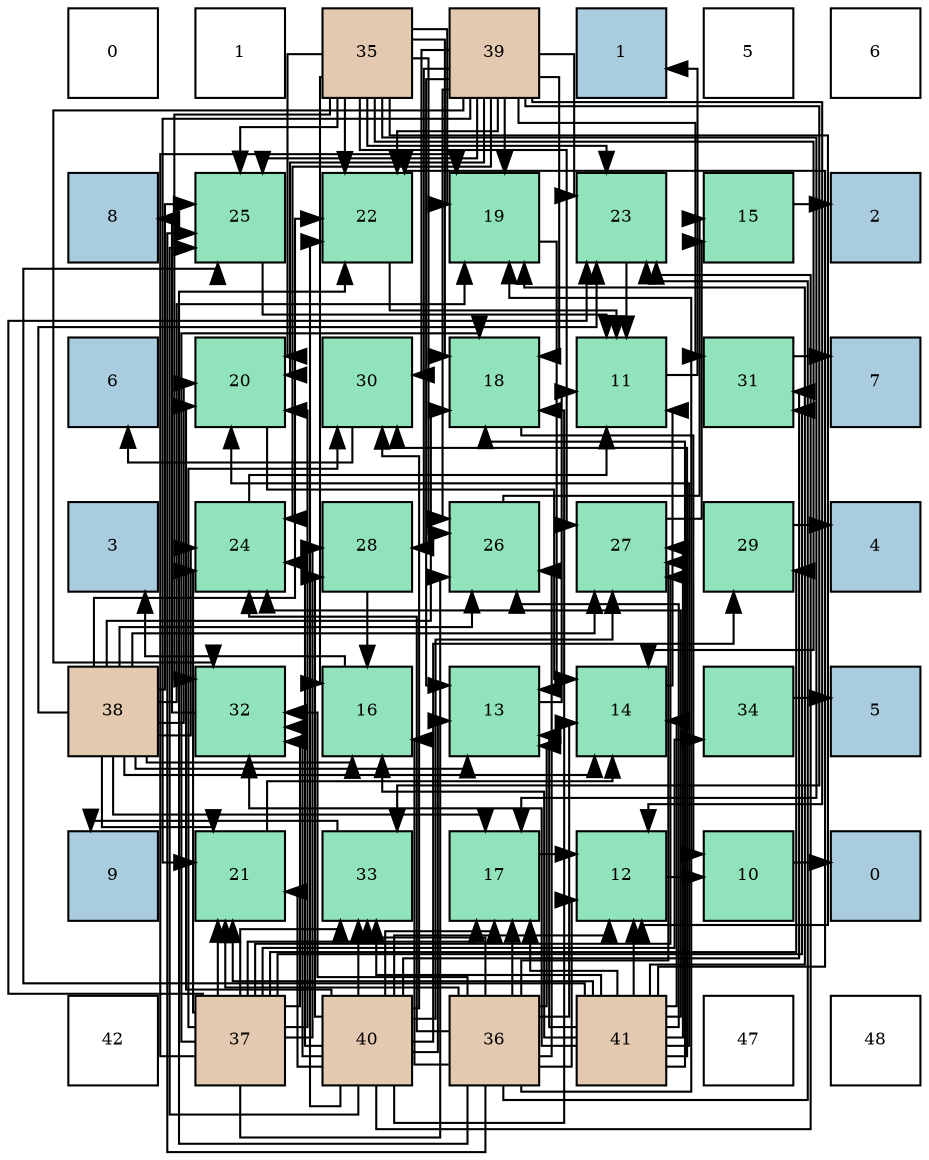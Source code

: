 digraph layout{
 rankdir=TB;
 splines=ortho;
 node [style=filled shape=square fixedsize=true width=0.6];
0[label="0", fontsize=8, fillcolor="#ffffff"];
1[label="1", fontsize=8, fillcolor="#ffffff"];
2[label="35", fontsize=8, fillcolor="#e3c9af"];
3[label="39", fontsize=8, fillcolor="#e3c9af"];
4[label="1", fontsize=8, fillcolor="#a9ccde"];
5[label="5", fontsize=8, fillcolor="#ffffff"];
6[label="6", fontsize=8, fillcolor="#ffffff"];
7[label="8", fontsize=8, fillcolor="#a9ccde"];
8[label="25", fontsize=8, fillcolor="#91e3bb"];
9[label="22", fontsize=8, fillcolor="#91e3bb"];
10[label="19", fontsize=8, fillcolor="#91e3bb"];
11[label="23", fontsize=8, fillcolor="#91e3bb"];
12[label="15", fontsize=8, fillcolor="#91e3bb"];
13[label="2", fontsize=8, fillcolor="#a9ccde"];
14[label="6", fontsize=8, fillcolor="#a9ccde"];
15[label="20", fontsize=8, fillcolor="#91e3bb"];
16[label="30", fontsize=8, fillcolor="#91e3bb"];
17[label="18", fontsize=8, fillcolor="#91e3bb"];
18[label="11", fontsize=8, fillcolor="#91e3bb"];
19[label="31", fontsize=8, fillcolor="#91e3bb"];
20[label="7", fontsize=8, fillcolor="#a9ccde"];
21[label="3", fontsize=8, fillcolor="#a9ccde"];
22[label="24", fontsize=8, fillcolor="#91e3bb"];
23[label="28", fontsize=8, fillcolor="#91e3bb"];
24[label="26", fontsize=8, fillcolor="#91e3bb"];
25[label="27", fontsize=8, fillcolor="#91e3bb"];
26[label="29", fontsize=8, fillcolor="#91e3bb"];
27[label="4", fontsize=8, fillcolor="#a9ccde"];
28[label="38", fontsize=8, fillcolor="#e3c9af"];
29[label="32", fontsize=8, fillcolor="#91e3bb"];
30[label="16", fontsize=8, fillcolor="#91e3bb"];
31[label="13", fontsize=8, fillcolor="#91e3bb"];
32[label="14", fontsize=8, fillcolor="#91e3bb"];
33[label="34", fontsize=8, fillcolor="#91e3bb"];
34[label="5", fontsize=8, fillcolor="#a9ccde"];
35[label="9", fontsize=8, fillcolor="#a9ccde"];
36[label="21", fontsize=8, fillcolor="#91e3bb"];
37[label="33", fontsize=8, fillcolor="#91e3bb"];
38[label="17", fontsize=8, fillcolor="#91e3bb"];
39[label="12", fontsize=8, fillcolor="#91e3bb"];
40[label="10", fontsize=8, fillcolor="#91e3bb"];
41[label="0", fontsize=8, fillcolor="#a9ccde"];
42[label="42", fontsize=8, fillcolor="#ffffff"];
43[label="37", fontsize=8, fillcolor="#e3c9af"];
44[label="40", fontsize=8, fillcolor="#e3c9af"];
45[label="36", fontsize=8, fillcolor="#e3c9af"];
46[label="41", fontsize=8, fillcolor="#e3c9af"];
47[label="47", fontsize=8, fillcolor="#ffffff"];
48[label="48", fontsize=8, fillcolor="#ffffff"];
edge [constraint=false, style=vis];40 -> 41;
18 -> 4;
39 -> 40;
31 -> 18;
32 -> 18;
12 -> 13;
30 -> 21;
38 -> 39;
17 -> 40;
10 -> 31;
15 -> 32;
36 -> 32;
9 -> 18;
11 -> 18;
22 -> 18;
8 -> 18;
24 -> 12;
25 -> 12;
23 -> 30;
26 -> 27;
16 -> 14;
19 -> 20;
29 -> 7;
37 -> 35;
33 -> 34;
2 -> 39;
2 -> 32;
2 -> 30;
2 -> 38;
2 -> 17;
2 -> 10;
2 -> 15;
2 -> 9;
2 -> 11;
2 -> 8;
2 -> 24;
2 -> 25;
2 -> 29;
45 -> 39;
45 -> 31;
45 -> 32;
45 -> 30;
45 -> 38;
45 -> 10;
45 -> 36;
45 -> 9;
45 -> 11;
45 -> 22;
45 -> 8;
45 -> 24;
45 -> 25;
45 -> 29;
45 -> 37;
43 -> 38;
43 -> 17;
43 -> 10;
43 -> 15;
43 -> 36;
43 -> 11;
43 -> 22;
43 -> 24;
43 -> 25;
43 -> 23;
43 -> 26;
43 -> 16;
43 -> 19;
43 -> 29;
43 -> 37;
43 -> 33;
28 -> 31;
28 -> 32;
28 -> 30;
28 -> 38;
28 -> 17;
28 -> 10;
28 -> 15;
28 -> 36;
28 -> 9;
28 -> 11;
28 -> 22;
28 -> 8;
28 -> 24;
28 -> 25;
3 -> 39;
3 -> 31;
3 -> 17;
3 -> 10;
3 -> 15;
3 -> 36;
3 -> 9;
3 -> 11;
3 -> 22;
3 -> 8;
3 -> 24;
3 -> 23;
3 -> 16;
3 -> 19;
3 -> 29;
3 -> 37;
44 -> 39;
44 -> 31;
44 -> 38;
44 -> 17;
44 -> 15;
44 -> 36;
44 -> 9;
44 -> 11;
44 -> 22;
44 -> 8;
44 -> 25;
44 -> 23;
44 -> 26;
44 -> 16;
44 -> 19;
44 -> 29;
44 -> 37;
46 -> 39;
46 -> 31;
46 -> 32;
46 -> 30;
46 -> 38;
46 -> 17;
46 -> 10;
46 -> 15;
46 -> 36;
46 -> 9;
46 -> 22;
46 -> 8;
46 -> 24;
46 -> 25;
46 -> 16;
46 -> 29;
46 -> 37;
edge [constraint=true, style=invis];
0 -> 7 -> 14 -> 21 -> 28 -> 35 -> 42;
1 -> 8 -> 15 -> 22 -> 29 -> 36 -> 43;
2 -> 9 -> 16 -> 23 -> 30 -> 37 -> 44;
3 -> 10 -> 17 -> 24 -> 31 -> 38 -> 45;
4 -> 11 -> 18 -> 25 -> 32 -> 39 -> 46;
5 -> 12 -> 19 -> 26 -> 33 -> 40 -> 47;
6 -> 13 -> 20 -> 27 -> 34 -> 41 -> 48;
rank = same {0 -> 1 -> 2 -> 3 -> 4 -> 5 -> 6};
rank = same {7 -> 8 -> 9 -> 10 -> 11 -> 12 -> 13};
rank = same {14 -> 15 -> 16 -> 17 -> 18 -> 19 -> 20};
rank = same {21 -> 22 -> 23 -> 24 -> 25 -> 26 -> 27};
rank = same {28 -> 29 -> 30 -> 31 -> 32 -> 33 -> 34};
rank = same {35 -> 36 -> 37 -> 38 -> 39 -> 40 -> 41};
rank = same {42 -> 43 -> 44 -> 45 -> 46 -> 47 -> 48};
}